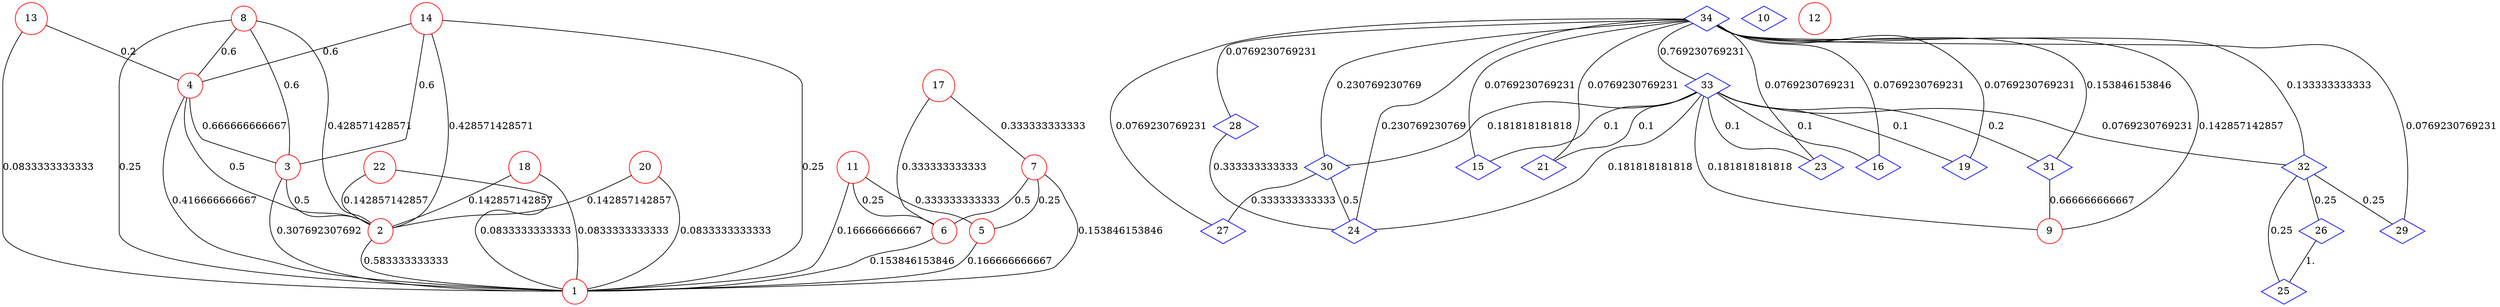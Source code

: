 graph G {
  1 [shape=circle, color="#FF0000", label="1", ];
  2 [shape=circle, color="#FF0000", label="2", ];
  3 [shape=circle, color="#FF0000", label="3", ];
  4 [shape=circle, color="#FF0000", label="4", ];
  5 [shape=circle, color="#FF0000", label="5", ];
  6 [shape=circle, color="#FF0000", label="6", ];
  7 [shape=circle, color="#FF0000", label="7", ];
  8 [shape=circle, color="#FF0000", label="8", ];
  9 [shape=circle, color="#FF0000", label="9", ];
  10 [shape=diamond, color="#0000FF", label="10", ];
  11 [shape=circle, color="#FF0000", label="11", ];
  12 [shape=circle, color="#FF0000", label="12", ];
  13 [shape=circle, color="#FF0000", label="13", ];
  14 [shape=circle, color="#FF0000", label="14", ];
  15 [shape=diamond, color="#0000FF", label="15", ];
  16 [shape=diamond, color="#0000FF", label="16", ];
  17 [shape=circle, color="#FF0000", label="17", ];
  18 [shape=circle, color="#FF0000", label="18", ];
  19 [shape=diamond, color="#0000FF", label="19", ];
  20 [shape=circle, color="#FF0000", label="20", ];
  21 [shape=diamond, color="#0000FF", label="21", ];
  22 [shape=circle, color="#FF0000", label="22", ];
  23 [shape=diamond, color="#0000FF", label="23", ];
  24 [shape=diamond, color="#0000FF", label="24", ];
  25 [shape=diamond, color="#0000FF", label="25", ];
  26 [shape=diamond, color="#0000FF", label="26", ];
  27 [shape=diamond, color="#0000FF", label="27", ];
  28 [shape=diamond, color="#0000FF", label="28", ];
  29 [shape=diamond, color="#0000FF", label="29", ];
  30 [shape=diamond, color="#0000FF", label="30", ];
  31 [shape=diamond, color="#0000FF", label="31", ];
  32 [shape=diamond, color="#0000FF", label="32", ];
  33 [shape=diamond, color="#0000FF", label="33", ];
  34 [shape=diamond, color="#0000FF", label="34", ];
  
  
  2 -- 1 [label="0.583333333333", ];
  3 -- 1 [label="0.307692307692", ];
  3 -- 2 [label="0.5", ];
  4 -- 1 [label="0.416666666667", ];
  4 -- 2 [label="0.5", ];
  4 -- 3 [label="0.666666666667", ];
  5 -- 1 [label="0.166666666667", ];
  6 -- 1 [label="0.153846153846", ];
  7 -- 1 [label="0.153846153846", ];
  7 -- 5 [label="0.25", ];
  7 -- 6 [label="0.5", ];
  8 -- 1 [label="0.25", ];
  8 -- 2 [label="0.428571428571", ];
  8 -- 3 [label="0.6", ];
  8 -- 4 [label="0.6", ];
  11 -- 1 [label="0.166666666667", ];
  11 -- 5 [label="0.333333333333", ];
  11 -- 6 [label="0.25", ];
  13 -- 1 [label="0.0833333333333", ];
  13 -- 4 [label="0.2", ];
  14 -- 1 [label="0.25", ];
  14 -- 2 [label="0.428571428571", ];
  14 -- 3 [label="0.6", ];
  14 -- 4 [label="0.6", ];
  17 -- 6 [label="0.333333333333", ];
  17 -- 7 [label="0.333333333333", ];
  18 -- 1 [label="0.0833333333333", ];
  18 -- 2 [label="0.142857142857", ];
  20 -- 1 [label="0.0833333333333", ];
  20 -- 2 [label="0.142857142857", ];
  22 -- 1 [label="0.0833333333333", ];
  22 -- 2 [label="0.142857142857", ];
  26 -- 25 [label="1.", ];
  28 -- 24 [label="0.333333333333", ];
  30 -- 24 [label="0.5", ];
  30 -- 27 [label="0.333333333333", ];
  31 -- 9 [label="0.666666666667", ];
  32 -- 25 [label="0.25", ];
  32 -- 26 [label="0.25", ];
  32 -- 29 [label="0.25", ];
  33 -- 9 [label="0.181818181818", ];
  33 -- 15 [label="0.1", ];
  33 -- 16 [label="0.1", ];
  33 -- 19 [label="0.1", ];
  33 -- 21 [label="0.1", ];
  33 -- 23 [label="0.1", ];
  33 -- 24 [label="0.181818181818", ];
  33 -- 30 [label="0.181818181818", ];
  33 -- 31 [label="0.2", ];
  33 -- 32 [label="0.0769230769231", ];
  34 -- 9 [label="0.142857142857", ];
  34 -- 15 [label="0.0769230769231", ];
  34 -- 16 [label="0.0769230769231", ];
  34 -- 19 [label="0.0769230769231", ];
  34 -- 21 [label="0.0769230769231", ];
  34 -- 23 [label="0.0769230769231", ];
  34 -- 24 [label="0.230769230769", ];
  34 -- 27 [label="0.0769230769231", ];
  34 -- 28 [label="0.0769230769231", ];
  34 -- 29 [label="0.0769230769231", ];
  34 -- 30 [label="0.230769230769", ];
  34 -- 31 [label="0.153846153846", ];
  34 -- 32 [label="0.133333333333", ];
  34 -- 33 [label="0.769230769231", ];
  
  }